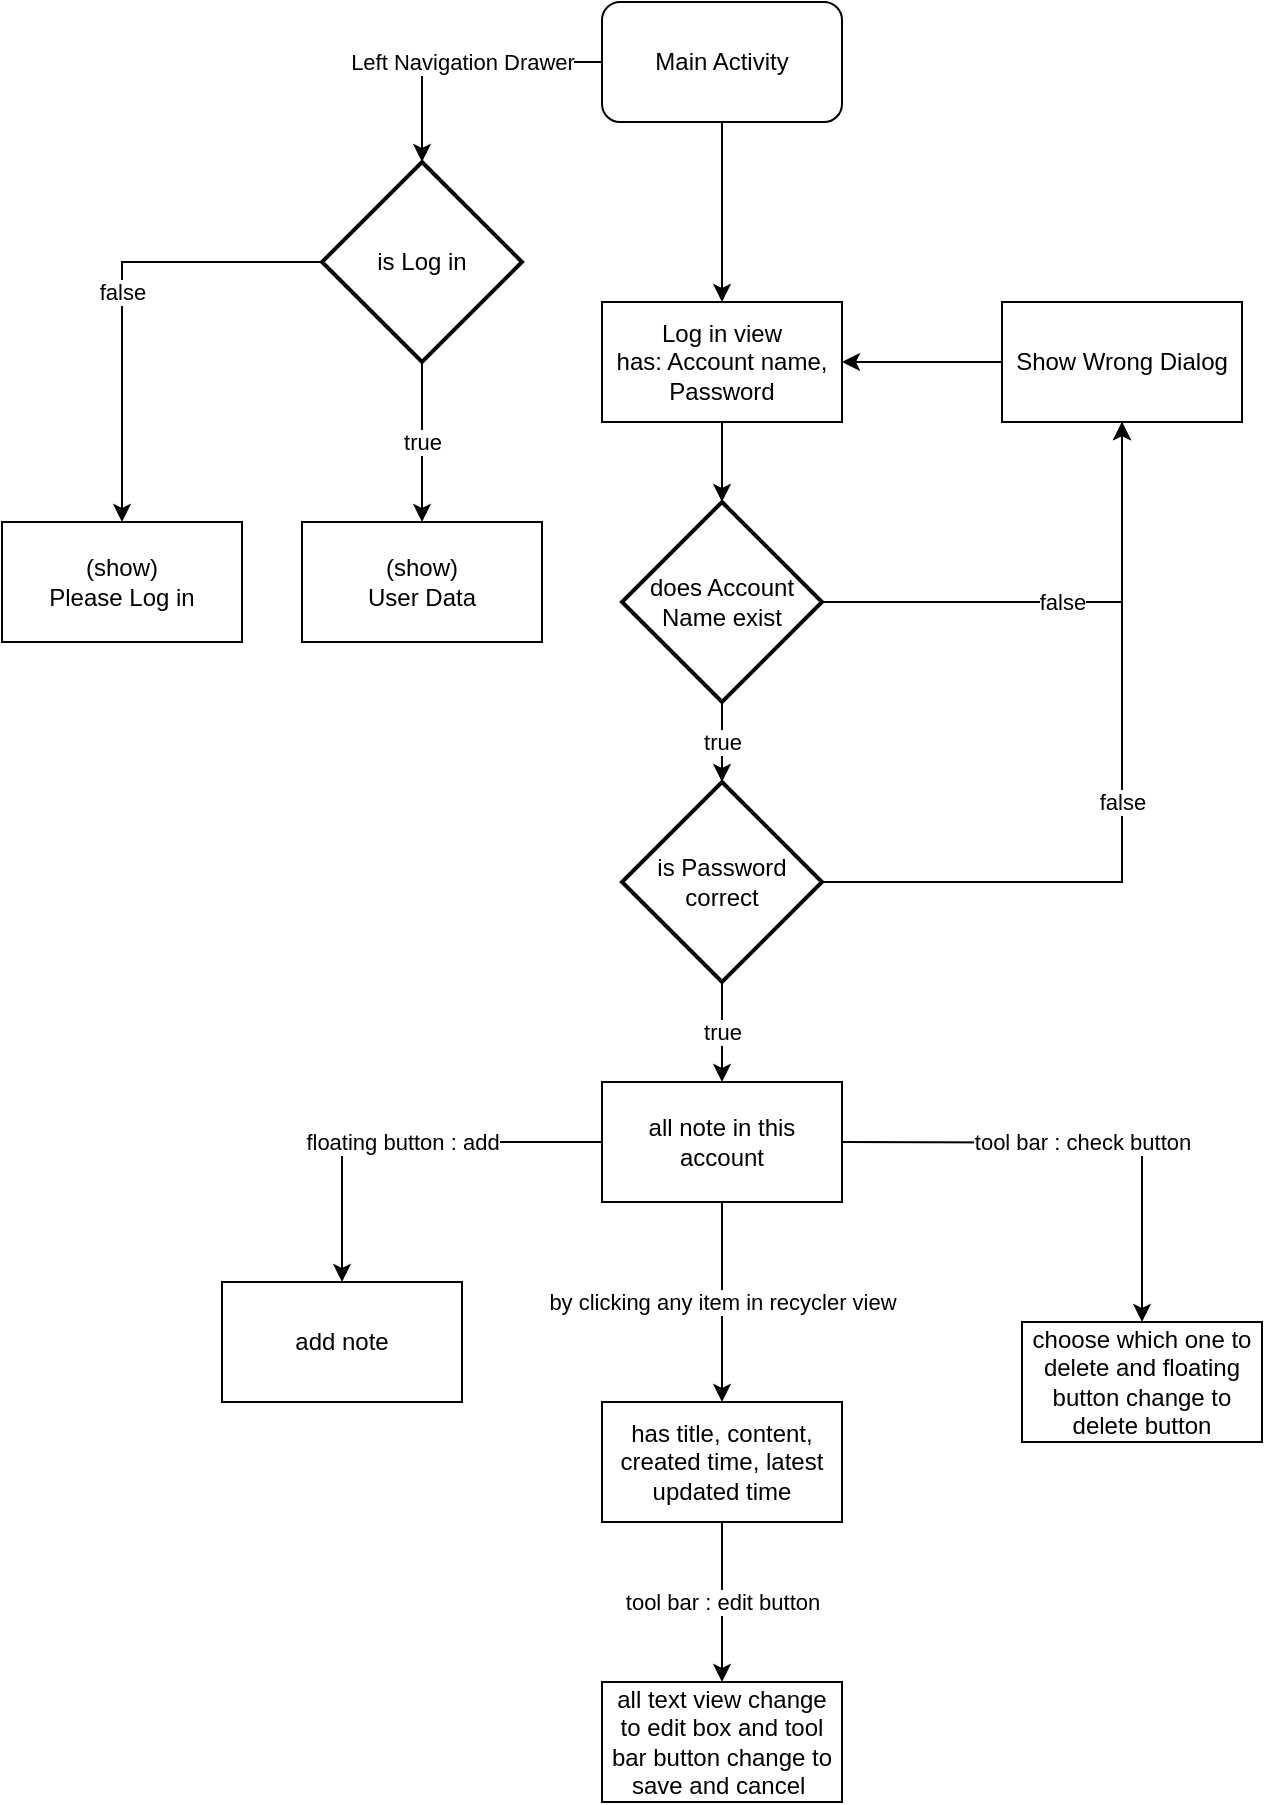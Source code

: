 <mxfile version="13.5.1" type="github" pages="2">
  <diagram id="KT9KwyMbpaXP8ZhPRYWe" name="view flow">
    <mxGraphModel dx="1422" dy="762" grid="1" gridSize="10" guides="1" tooltips="1" connect="1" arrows="1" fold="1" page="1" pageScale="1" pageWidth="827" pageHeight="1169" math="0" shadow="0">
      <root>
        <mxCell id="0" />
        <mxCell id="1" parent="0" />
        <mxCell id="3KPLHhoYdygtXgNB8El8-3" value="Left Navigation Drawer" style="edgeStyle=orthogonalEdgeStyle;rounded=0;orthogonalLoop=1;jettySize=auto;html=1;" edge="1" parent="1" source="3KPLHhoYdygtXgNB8El8-1" target="3KPLHhoYdygtXgNB8El8-10">
          <mxGeometry relative="1" as="geometry" />
        </mxCell>
        <mxCell id="3KPLHhoYdygtXgNB8El8-2" value="(show)&lt;br&gt;User Data" style="rounded=0;whiteSpace=wrap;html=1;" vertex="1" parent="1">
          <mxGeometry x="170" y="330" width="120" height="60" as="geometry" />
        </mxCell>
        <mxCell id="3KPLHhoYdygtXgNB8El8-16" style="edgeStyle=orthogonalEdgeStyle;rounded=0;orthogonalLoop=1;jettySize=auto;html=1;" edge="1" parent="1" source="3KPLHhoYdygtXgNB8El8-1" target="3KPLHhoYdygtXgNB8El8-15">
          <mxGeometry relative="1" as="geometry" />
        </mxCell>
        <mxCell id="3KPLHhoYdygtXgNB8El8-1" value="Main Activity" style="rounded=1;whiteSpace=wrap;html=1;" vertex="1" parent="1">
          <mxGeometry x="320" y="70" width="120" height="60" as="geometry" />
        </mxCell>
        <mxCell id="3KPLHhoYdygtXgNB8El8-12" value="true" style="edgeStyle=orthogonalEdgeStyle;rounded=0;orthogonalLoop=1;jettySize=auto;html=1;" edge="1" parent="1" source="3KPLHhoYdygtXgNB8El8-10" target="3KPLHhoYdygtXgNB8El8-2">
          <mxGeometry relative="1" as="geometry" />
        </mxCell>
        <mxCell id="3KPLHhoYdygtXgNB8El8-14" value="false" style="edgeStyle=orthogonalEdgeStyle;rounded=0;orthogonalLoop=1;jettySize=auto;html=1;" edge="1" parent="1" source="3KPLHhoYdygtXgNB8El8-10" target="3KPLHhoYdygtXgNB8El8-13">
          <mxGeometry relative="1" as="geometry" />
        </mxCell>
        <mxCell id="3KPLHhoYdygtXgNB8El8-10" value="is Log in" style="strokeWidth=2;html=1;shape=mxgraph.flowchart.decision;whiteSpace=wrap;rounded=0;" vertex="1" parent="1">
          <mxGeometry x="180" y="150" width="100" height="100" as="geometry" />
        </mxCell>
        <mxCell id="3KPLHhoYdygtXgNB8El8-13" value="(show)&lt;br&gt;Please Log in" style="rounded=0;whiteSpace=wrap;html=1;" vertex="1" parent="1">
          <mxGeometry x="20" y="330" width="120" height="60" as="geometry" />
        </mxCell>
        <mxCell id="3KPLHhoYdygtXgNB8El8-18" style="edgeStyle=orthogonalEdgeStyle;rounded=0;orthogonalLoop=1;jettySize=auto;html=1;" edge="1" parent="1" source="3KPLHhoYdygtXgNB8El8-15" target="3KPLHhoYdygtXgNB8El8-17">
          <mxGeometry relative="1" as="geometry" />
        </mxCell>
        <mxCell id="3KPLHhoYdygtXgNB8El8-15" value="Log in view&lt;br&gt;has: Account name, Password" style="rounded=0;whiteSpace=wrap;html=1;" vertex="1" parent="1">
          <mxGeometry x="320" y="220" width="120" height="60" as="geometry" />
        </mxCell>
        <mxCell id="3KPLHhoYdygtXgNB8El8-20" value="true" style="edgeStyle=orthogonalEdgeStyle;rounded=0;orthogonalLoop=1;jettySize=auto;html=1;" edge="1" parent="1" source="3KPLHhoYdygtXgNB8El8-17" target="3KPLHhoYdygtXgNB8El8-24">
          <mxGeometry relative="1" as="geometry">
            <mxPoint x="380" y="480" as="targetPoint" />
          </mxGeometry>
        </mxCell>
        <mxCell id="3KPLHhoYdygtXgNB8El8-22" value="false" style="edgeStyle=orthogonalEdgeStyle;rounded=0;orthogonalLoop=1;jettySize=auto;html=1;" edge="1" parent="1" source="3KPLHhoYdygtXgNB8El8-17" target="3KPLHhoYdygtXgNB8El8-21">
          <mxGeometry relative="1" as="geometry" />
        </mxCell>
        <mxCell id="3KPLHhoYdygtXgNB8El8-17" value="does Account Name exist" style="strokeWidth=2;html=1;shape=mxgraph.flowchart.decision;whiteSpace=wrap;rounded=0;" vertex="1" parent="1">
          <mxGeometry x="330" y="320" width="100" height="100" as="geometry" />
        </mxCell>
        <mxCell id="3KPLHhoYdygtXgNB8El8-23" style="edgeStyle=orthogonalEdgeStyle;rounded=0;orthogonalLoop=1;jettySize=auto;html=1;entryX=1;entryY=0.5;entryDx=0;entryDy=0;" edge="1" parent="1" source="3KPLHhoYdygtXgNB8El8-21" target="3KPLHhoYdygtXgNB8El8-15">
          <mxGeometry relative="1" as="geometry" />
        </mxCell>
        <mxCell id="3KPLHhoYdygtXgNB8El8-21" value="Show Wrong Dialog" style="rounded=0;whiteSpace=wrap;html=1;" vertex="1" parent="1">
          <mxGeometry x="520" y="220" width="120" height="60" as="geometry" />
        </mxCell>
        <mxCell id="3KPLHhoYdygtXgNB8El8-26" value="true" style="edgeStyle=orthogonalEdgeStyle;rounded=0;orthogonalLoop=1;jettySize=auto;html=1;" edge="1" parent="1" source="3KPLHhoYdygtXgNB8El8-24" target="3KPLHhoYdygtXgNB8El8-25">
          <mxGeometry relative="1" as="geometry" />
        </mxCell>
        <mxCell id="3KPLHhoYdygtXgNB8El8-28" value="false" style="edgeStyle=orthogonalEdgeStyle;rounded=0;orthogonalLoop=1;jettySize=auto;html=1;" edge="1" parent="1" source="3KPLHhoYdygtXgNB8El8-24" target="3KPLHhoYdygtXgNB8El8-21">
          <mxGeometry relative="1" as="geometry" />
        </mxCell>
        <mxCell id="3KPLHhoYdygtXgNB8El8-24" value="is Password correct" style="strokeWidth=2;html=1;shape=mxgraph.flowchart.decision;whiteSpace=wrap;rounded=0;" vertex="1" parent="1">
          <mxGeometry x="330" y="460" width="100" height="100" as="geometry" />
        </mxCell>
        <mxCell id="3KPLHhoYdygtXgNB8El8-32" value="floating button : add" style="edgeStyle=orthogonalEdgeStyle;rounded=0;orthogonalLoop=1;jettySize=auto;html=1;" edge="1" parent="1" source="3KPLHhoYdygtXgNB8El8-25" target="3KPLHhoYdygtXgNB8El8-31">
          <mxGeometry relative="1" as="geometry" />
        </mxCell>
        <mxCell id="3KPLHhoYdygtXgNB8El8-34" value="by clicking any item in recycler view" style="edgeStyle=orthogonalEdgeStyle;rounded=0;orthogonalLoop=1;jettySize=auto;html=1;" edge="1" parent="1" source="3KPLHhoYdygtXgNB8El8-25" target="3KPLHhoYdygtXgNB8El8-33">
          <mxGeometry relative="1" as="geometry" />
        </mxCell>
        <mxCell id="3KPLHhoYdygtXgNB8El8-36" value="tool bar : check button" style="edgeStyle=orthogonalEdgeStyle;rounded=0;orthogonalLoop=1;jettySize=auto;html=1;entryX=0.5;entryY=0;entryDx=0;entryDy=0;" edge="1" parent="1" target="3KPLHhoYdygtXgNB8El8-35">
          <mxGeometry relative="1" as="geometry">
            <mxPoint x="440" y="640" as="sourcePoint" />
            <mxPoint x="560" y="729" as="targetPoint" />
          </mxGeometry>
        </mxCell>
        <mxCell id="3KPLHhoYdygtXgNB8El8-25" value="all note in this account" style="rounded=0;whiteSpace=wrap;html=1;" vertex="1" parent="1">
          <mxGeometry x="320" y="610" width="120" height="60" as="geometry" />
        </mxCell>
        <mxCell id="3KPLHhoYdygtXgNB8El8-31" value="add note" style="rounded=0;whiteSpace=wrap;html=1;" vertex="1" parent="1">
          <mxGeometry x="130" y="710" width="120" height="60" as="geometry" />
        </mxCell>
        <mxCell id="3KPLHhoYdygtXgNB8El8-40" value="tool bar : edit button" style="edgeStyle=orthogonalEdgeStyle;rounded=0;orthogonalLoop=1;jettySize=auto;html=1;" edge="1" parent="1" source="3KPLHhoYdygtXgNB8El8-33" target="3KPLHhoYdygtXgNB8El8-39">
          <mxGeometry relative="1" as="geometry" />
        </mxCell>
        <mxCell id="3KPLHhoYdygtXgNB8El8-33" value="has title, content, created time, latest updated time" style="rounded=0;whiteSpace=wrap;html=1;" vertex="1" parent="1">
          <mxGeometry x="320" y="770" width="120" height="60" as="geometry" />
        </mxCell>
        <mxCell id="3KPLHhoYdygtXgNB8El8-35" value="choose which one to delete and floating button change to delete button" style="rounded=0;whiteSpace=wrap;html=1;" vertex="1" parent="1">
          <mxGeometry x="530" y="730" width="120" height="60" as="geometry" />
        </mxCell>
        <mxCell id="3KPLHhoYdygtXgNB8El8-39" value="all text view change to edit box and tool bar button change to save and cancel&amp;nbsp;" style="rounded=0;whiteSpace=wrap;html=1;" vertex="1" parent="1">
          <mxGeometry x="320" y="910" width="120" height="60" as="geometry" />
        </mxCell>
      </root>
    </mxGraphModel>
  </diagram>
  <diagram id="ZusNalFrKt-l5ynhs6Ep" name="data flow">
    <mxGraphModel dx="1422" dy="762" grid="1" gridSize="10" guides="1" tooltips="1" connect="1" arrows="1" fold="1" page="1" pageScale="1" pageWidth="827" pageHeight="1169" math="0" shadow="0">
      <root>
        <mxCell id="olYQ9-Mnz4dIltXisrFP-0" />
        <mxCell id="olYQ9-Mnz4dIltXisrFP-1" parent="olYQ9-Mnz4dIltXisrFP-0" />
        <mxCell id="olYQ9-Mnz4dIltXisrFP-7" style="edgeStyle=orthogonalEdgeStyle;rounded=0;orthogonalLoop=1;jettySize=auto;html=1;" edge="1" parent="olYQ9-Mnz4dIltXisrFP-1" source="olYQ9-Mnz4dIltXisrFP-2" target="olYQ9-Mnz4dIltXisrFP-6">
          <mxGeometry relative="1" as="geometry" />
        </mxCell>
        <mxCell id="olYQ9-Mnz4dIltXisrFP-2" value="Log in data" style="rounded=0;whiteSpace=wrap;html=1;" vertex="1" parent="olYQ9-Mnz4dIltXisrFP-1">
          <mxGeometry x="270" y="160" width="120" height="60" as="geometry" />
        </mxCell>
        <mxCell id="olYQ9-Mnz4dIltXisrFP-5" style="edgeStyle=orthogonalEdgeStyle;rounded=0;orthogonalLoop=1;jettySize=auto;html=1;entryX=0.5;entryY=0;entryDx=0;entryDy=0;" edge="1" parent="olYQ9-Mnz4dIltXisrFP-1" source="olYQ9-Mnz4dIltXisrFP-4" target="olYQ9-Mnz4dIltXisrFP-2">
          <mxGeometry relative="1" as="geometry" />
        </mxCell>
        <mxCell id="olYQ9-Mnz4dIltXisrFP-4" value="Log in..." style="rounded=1;whiteSpace=wrap;html=1;" vertex="1" parent="olYQ9-Mnz4dIltXisrFP-1">
          <mxGeometry x="270" y="50" width="120" height="60" as="geometry" />
        </mxCell>
        <mxCell id="olYQ9-Mnz4dIltXisrFP-6" value="" style="rounded=0;whiteSpace=wrap;html=1;" vertex="1" parent="olYQ9-Mnz4dIltXisrFP-1">
          <mxGeometry x="270" y="270" width="120" height="60" as="geometry" />
        </mxCell>
      </root>
    </mxGraphModel>
  </diagram>
</mxfile>
